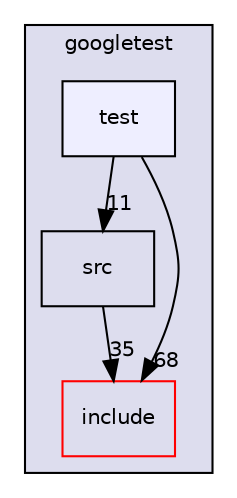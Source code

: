 digraph "build/_deps/googletest-src/googletest/test" {
  bgcolor=transparent;
  compound=true
  node [ fontsize="10", fontname="Helvetica"];
  edge [ labelfontsize="10", labelfontname="Helvetica"];
  subgraph clusterdir_001a0f336d1d0a6c17b1be78e41a6b36 {
    graph [ bgcolor="#ddddee", pencolor="black", label="googletest" fontname="Helvetica", fontsize="10", URL="dir_001a0f336d1d0a6c17b1be78e41a6b36.html"]
  dir_2ff1440f97469bf36508254a43fb786f [shape=box label="src" URL="dir_2ff1440f97469bf36508254a43fb786f.html"];
  dir_65c2869a7074b008415232db837a30d1 [shape=box label="include" color="red" URL="dir_65c2869a7074b008415232db837a30d1.html"];
  dir_cb072f4503dba82e502f4960a5c45088 [shape=box, label="test", style="filled", fillcolor="#eeeeff", pencolor="black", URL="dir_cb072f4503dba82e502f4960a5c45088.html"];
  }
  dir_2ff1440f97469bf36508254a43fb786f->dir_65c2869a7074b008415232db837a30d1 [headlabel="35", labeldistance=1.5 headhref="dir_000022_000015.html"];
  dir_cb072f4503dba82e502f4960a5c45088->dir_2ff1440f97469bf36508254a43fb786f [headlabel="11", labeldistance=1.5 headhref="dir_000023_000022.html"];
  dir_cb072f4503dba82e502f4960a5c45088->dir_65c2869a7074b008415232db837a30d1 [headlabel="68", labeldistance=1.5 headhref="dir_000023_000015.html"];
}
